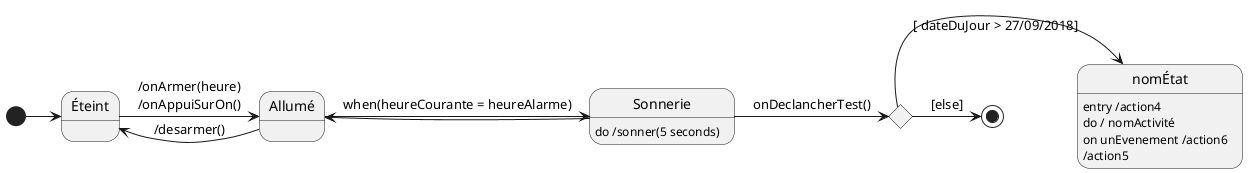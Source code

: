 @startuml reveillematin


[*] -> Éteint
Éteint -> Allumé : /onArmer(heure)\n/onAppuiSurOn()
Allumé -> Sonnerie : when(heureCourante = heureAlarme)
Sonnerie : do /sonner(5 seconds)
Sonnerie -> Allumé
Allumé -> Éteint : /desarmer()

state State1 <<choice>>


Sonnerie -> State1 : onDeclancherTest()

nomÉtat : entry /action4
nomÉtat : do / nomActivité
nomÉtat : on unEvenement /action6
nomÉtat : /action5

State1 -down> nomÉtat : [ dateDuJour > 27/09/2018]
State1 -> [*] : [else]
@enduml